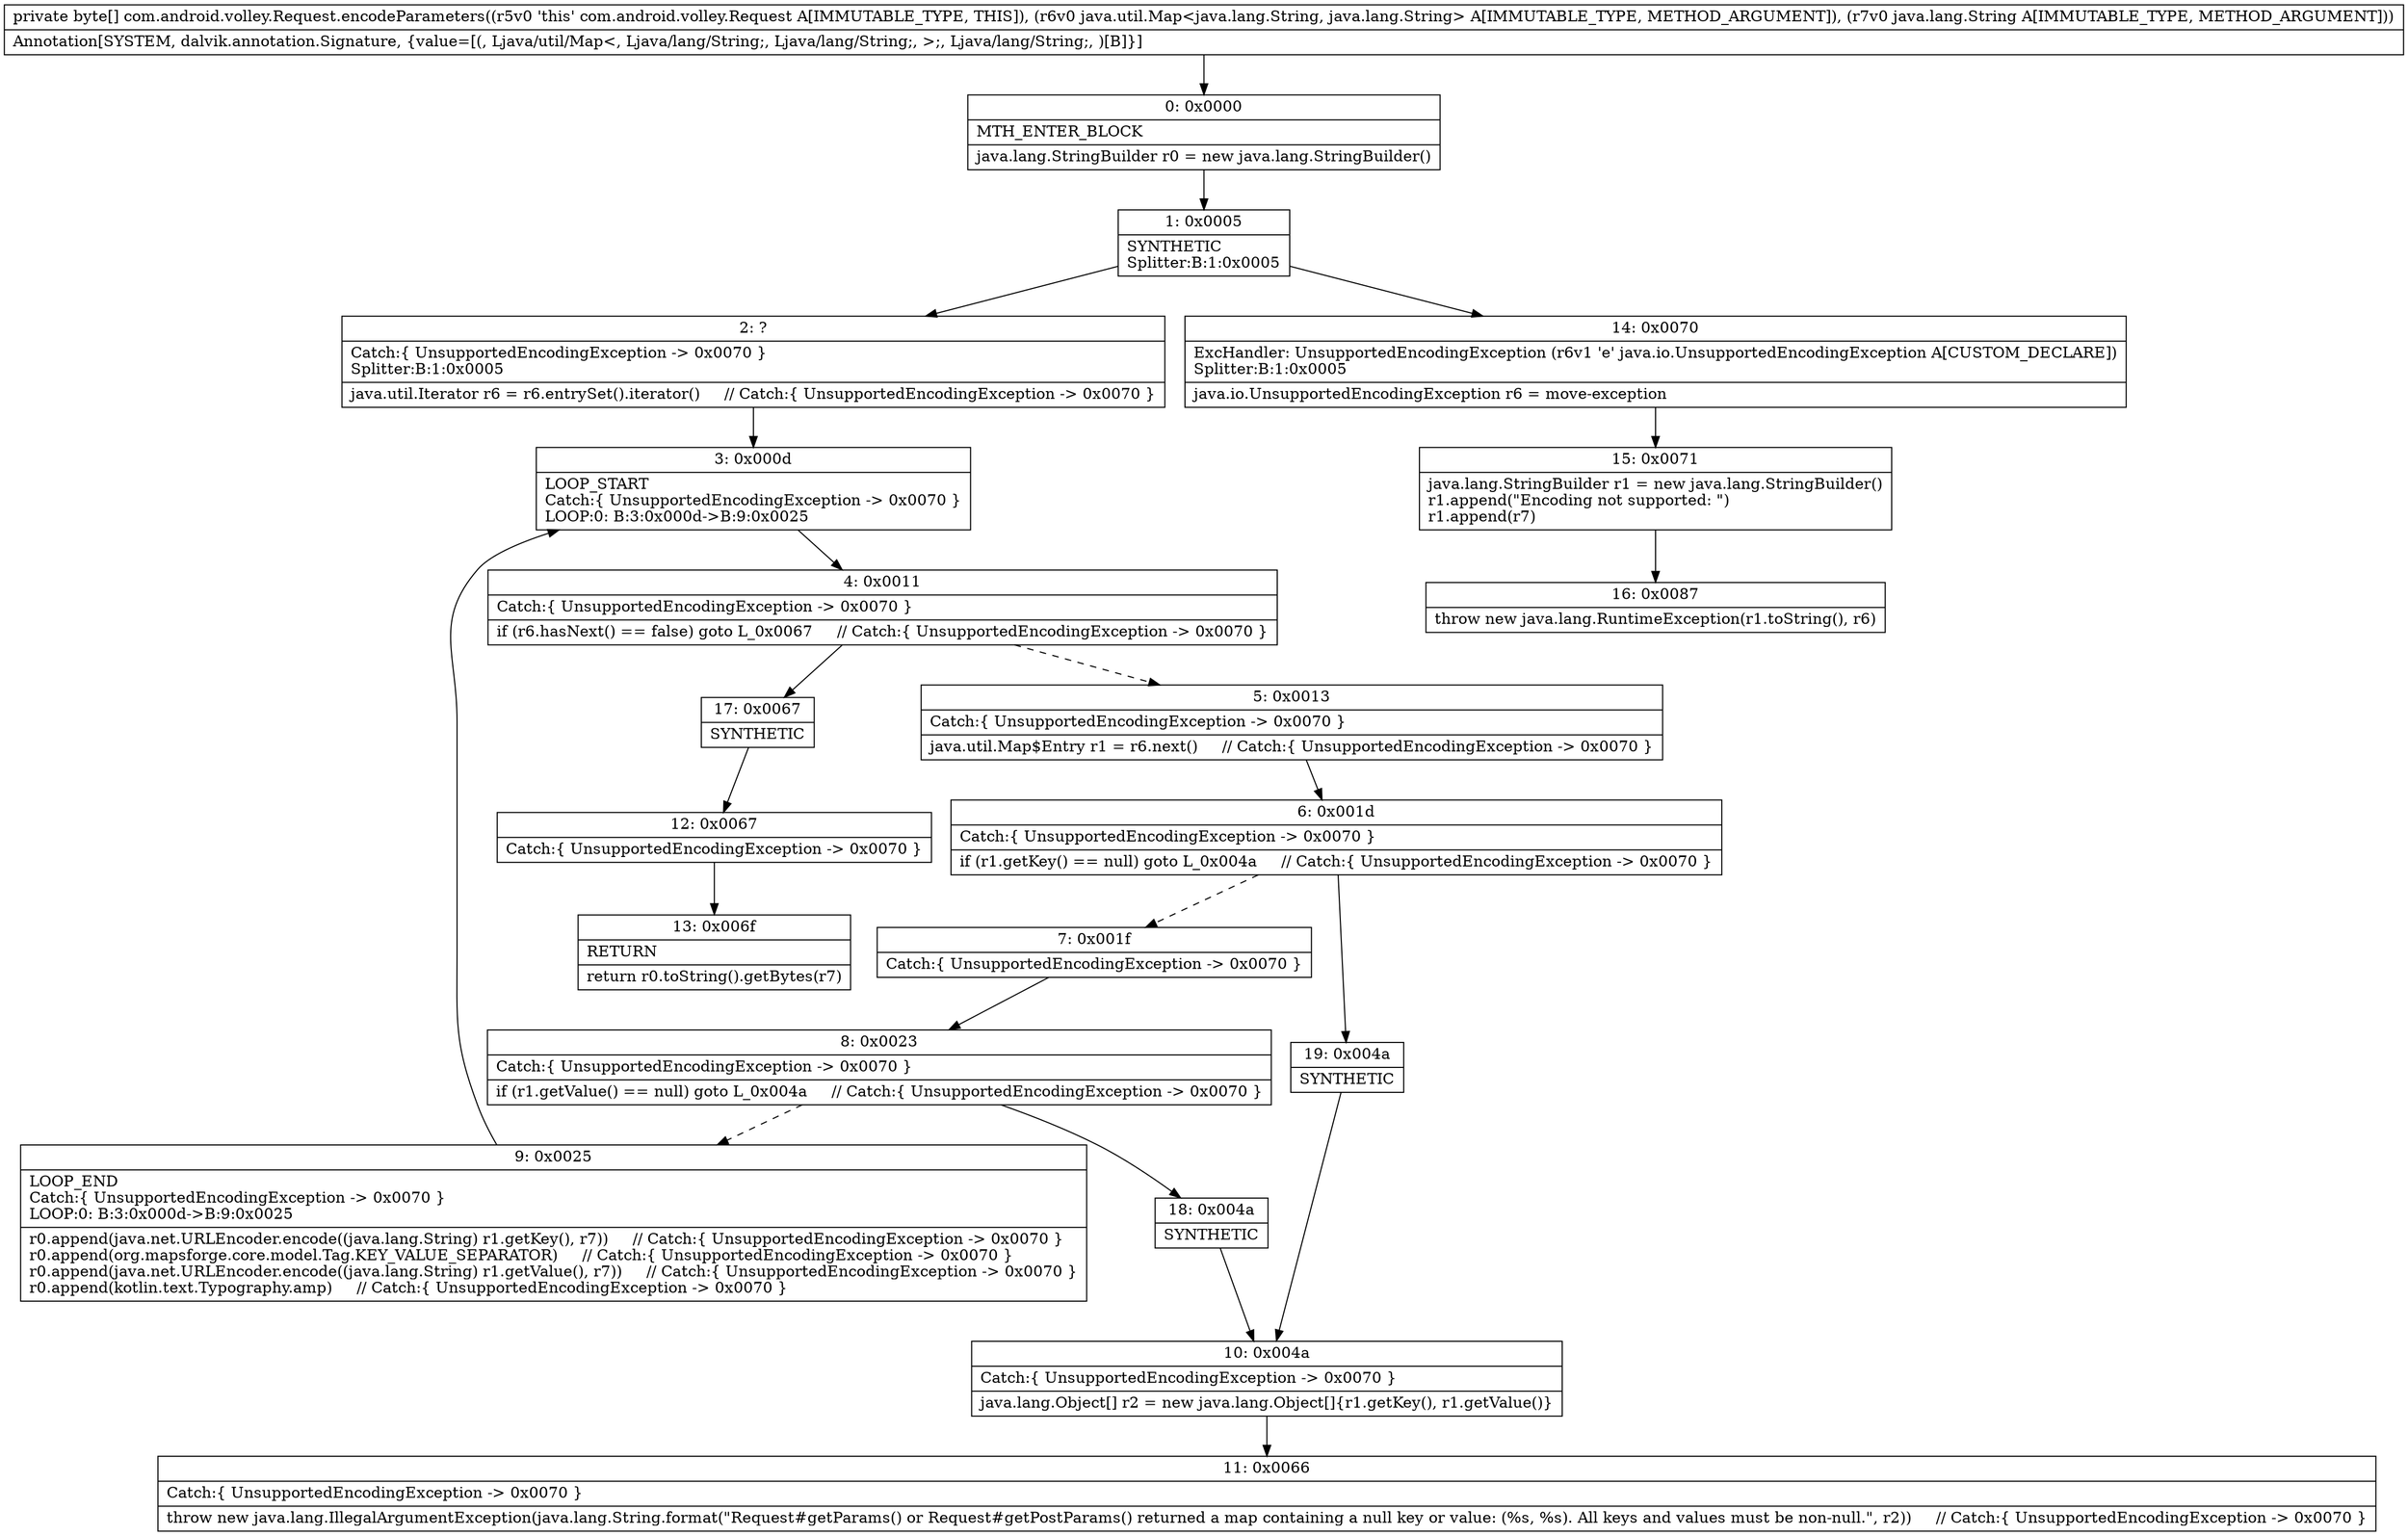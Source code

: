 digraph "CFG forcom.android.volley.Request.encodeParameters(Ljava\/util\/Map;Ljava\/lang\/String;)[B" {
Node_0 [shape=record,label="{0\:\ 0x0000|MTH_ENTER_BLOCK\l|java.lang.StringBuilder r0 = new java.lang.StringBuilder()\l}"];
Node_1 [shape=record,label="{1\:\ 0x0005|SYNTHETIC\lSplitter:B:1:0x0005\l}"];
Node_2 [shape=record,label="{2\:\ ?|Catch:\{ UnsupportedEncodingException \-\> 0x0070 \}\lSplitter:B:1:0x0005\l|java.util.Iterator r6 = r6.entrySet().iterator()     \/\/ Catch:\{ UnsupportedEncodingException \-\> 0x0070 \}\l}"];
Node_3 [shape=record,label="{3\:\ 0x000d|LOOP_START\lCatch:\{ UnsupportedEncodingException \-\> 0x0070 \}\lLOOP:0: B:3:0x000d\-\>B:9:0x0025\l}"];
Node_4 [shape=record,label="{4\:\ 0x0011|Catch:\{ UnsupportedEncodingException \-\> 0x0070 \}\l|if (r6.hasNext() == false) goto L_0x0067     \/\/ Catch:\{ UnsupportedEncodingException \-\> 0x0070 \}\l}"];
Node_5 [shape=record,label="{5\:\ 0x0013|Catch:\{ UnsupportedEncodingException \-\> 0x0070 \}\l|java.util.Map$Entry r1 = r6.next()     \/\/ Catch:\{ UnsupportedEncodingException \-\> 0x0070 \}\l}"];
Node_6 [shape=record,label="{6\:\ 0x001d|Catch:\{ UnsupportedEncodingException \-\> 0x0070 \}\l|if (r1.getKey() == null) goto L_0x004a     \/\/ Catch:\{ UnsupportedEncodingException \-\> 0x0070 \}\l}"];
Node_7 [shape=record,label="{7\:\ 0x001f|Catch:\{ UnsupportedEncodingException \-\> 0x0070 \}\l}"];
Node_8 [shape=record,label="{8\:\ 0x0023|Catch:\{ UnsupportedEncodingException \-\> 0x0070 \}\l|if (r1.getValue() == null) goto L_0x004a     \/\/ Catch:\{ UnsupportedEncodingException \-\> 0x0070 \}\l}"];
Node_9 [shape=record,label="{9\:\ 0x0025|LOOP_END\lCatch:\{ UnsupportedEncodingException \-\> 0x0070 \}\lLOOP:0: B:3:0x000d\-\>B:9:0x0025\l|r0.append(java.net.URLEncoder.encode((java.lang.String) r1.getKey(), r7))     \/\/ Catch:\{ UnsupportedEncodingException \-\> 0x0070 \}\lr0.append(org.mapsforge.core.model.Tag.KEY_VALUE_SEPARATOR)     \/\/ Catch:\{ UnsupportedEncodingException \-\> 0x0070 \}\lr0.append(java.net.URLEncoder.encode((java.lang.String) r1.getValue(), r7))     \/\/ Catch:\{ UnsupportedEncodingException \-\> 0x0070 \}\lr0.append(kotlin.text.Typography.amp)     \/\/ Catch:\{ UnsupportedEncodingException \-\> 0x0070 \}\l}"];
Node_10 [shape=record,label="{10\:\ 0x004a|Catch:\{ UnsupportedEncodingException \-\> 0x0070 \}\l|java.lang.Object[] r2 = new java.lang.Object[]\{r1.getKey(), r1.getValue()\}\l}"];
Node_11 [shape=record,label="{11\:\ 0x0066|Catch:\{ UnsupportedEncodingException \-\> 0x0070 \}\l|throw new java.lang.IllegalArgumentException(java.lang.String.format(\"Request#getParams() or Request#getPostParams() returned a map containing a null key or value: (%s, %s). All keys and values must be non\-null.\", r2))     \/\/ Catch:\{ UnsupportedEncodingException \-\> 0x0070 \}\l}"];
Node_12 [shape=record,label="{12\:\ 0x0067|Catch:\{ UnsupportedEncodingException \-\> 0x0070 \}\l}"];
Node_13 [shape=record,label="{13\:\ 0x006f|RETURN\l|return r0.toString().getBytes(r7)\l}"];
Node_14 [shape=record,label="{14\:\ 0x0070|ExcHandler: UnsupportedEncodingException (r6v1 'e' java.io.UnsupportedEncodingException A[CUSTOM_DECLARE])\lSplitter:B:1:0x0005\l|java.io.UnsupportedEncodingException r6 = move\-exception\l}"];
Node_15 [shape=record,label="{15\:\ 0x0071|java.lang.StringBuilder r1 = new java.lang.StringBuilder()\lr1.append(\"Encoding not supported: \")\lr1.append(r7)\l}"];
Node_16 [shape=record,label="{16\:\ 0x0087|throw new java.lang.RuntimeException(r1.toString(), r6)\l}"];
Node_17 [shape=record,label="{17\:\ 0x0067|SYNTHETIC\l}"];
Node_18 [shape=record,label="{18\:\ 0x004a|SYNTHETIC\l}"];
Node_19 [shape=record,label="{19\:\ 0x004a|SYNTHETIC\l}"];
MethodNode[shape=record,label="{private byte[] com.android.volley.Request.encodeParameters((r5v0 'this' com.android.volley.Request A[IMMUTABLE_TYPE, THIS]), (r6v0 java.util.Map\<java.lang.String, java.lang.String\> A[IMMUTABLE_TYPE, METHOD_ARGUMENT]), (r7v0 java.lang.String A[IMMUTABLE_TYPE, METHOD_ARGUMENT]))  | Annotation[SYSTEM, dalvik.annotation.Signature, \{value=[(, Ljava\/util\/Map\<, Ljava\/lang\/String;, Ljava\/lang\/String;, \>;, Ljava\/lang\/String;, )[B]\}]\l}"];
MethodNode -> Node_0;
Node_0 -> Node_1;
Node_1 -> Node_2;
Node_1 -> Node_14;
Node_2 -> Node_3;
Node_3 -> Node_4;
Node_4 -> Node_5[style=dashed];
Node_4 -> Node_17;
Node_5 -> Node_6;
Node_6 -> Node_7[style=dashed];
Node_6 -> Node_19;
Node_7 -> Node_8;
Node_8 -> Node_9[style=dashed];
Node_8 -> Node_18;
Node_9 -> Node_3;
Node_10 -> Node_11;
Node_12 -> Node_13;
Node_14 -> Node_15;
Node_15 -> Node_16;
Node_17 -> Node_12;
Node_18 -> Node_10;
Node_19 -> Node_10;
}

